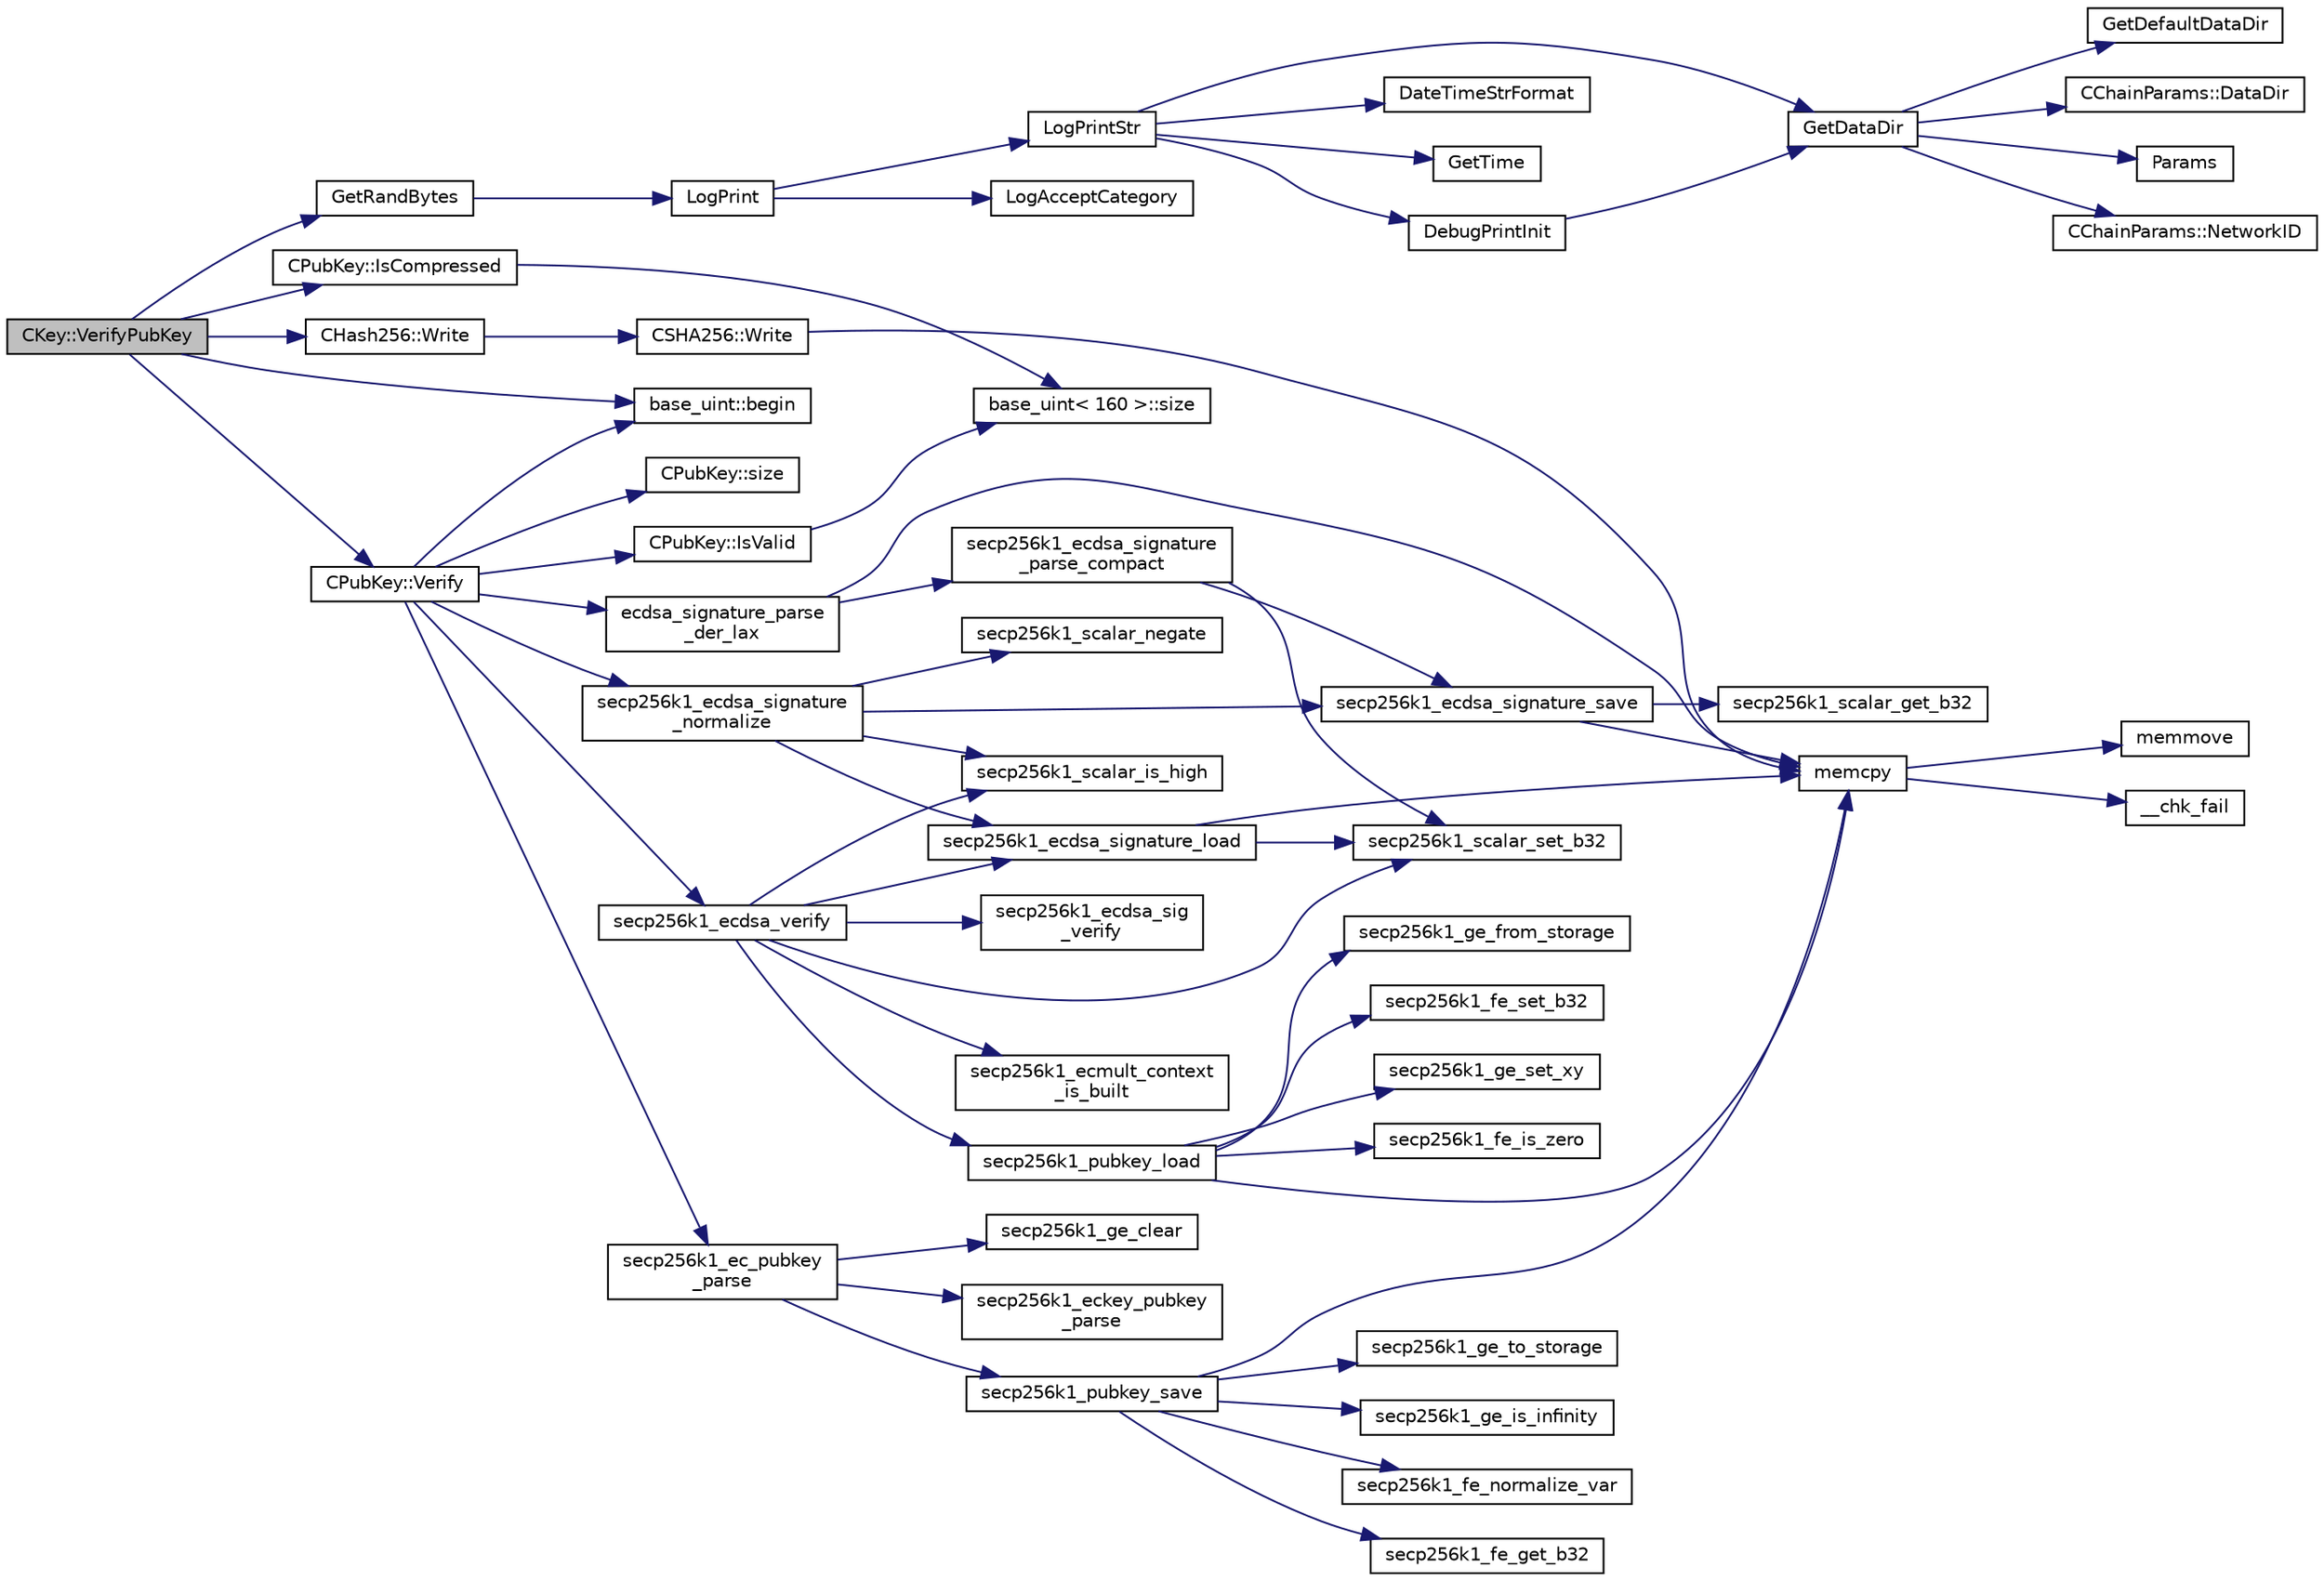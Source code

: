 digraph "CKey::VerifyPubKey"
{
  edge [fontname="Helvetica",fontsize="10",labelfontname="Helvetica",labelfontsize="10"];
  node [fontname="Helvetica",fontsize="10",shape=record];
  rankdir="LR";
  Node762 [label="CKey::VerifyPubKey",height=0.2,width=0.4,color="black", fillcolor="grey75", style="filled", fontcolor="black"];
  Node762 -> Node763 [color="midnightblue",fontsize="10",style="solid",fontname="Helvetica"];
  Node763 [label="CPubKey::IsCompressed",height=0.2,width=0.4,color="black", fillcolor="white", style="filled",URL="$da/d4e/class_c_pub_key.html#a25f8b70340ad20ddab0f80ec4cee9396"];
  Node763 -> Node764 [color="midnightblue",fontsize="10",style="solid",fontname="Helvetica"];
  Node764 [label="base_uint\< 160 \>::size",height=0.2,width=0.4,color="black", fillcolor="white", style="filled",URL="$da/df7/classbase__uint.html#a1f49b034e686269601ea89b0319b8004"];
  Node762 -> Node765 [color="midnightblue",fontsize="10",style="solid",fontname="Helvetica"];
  Node765 [label="GetRandBytes",height=0.2,width=0.4,color="black", fillcolor="white", style="filled",URL="$df/d2d/util_8cpp.html#acf52c2aa8213c7b15e26594a2264ed8a"];
  Node765 -> Node766 [color="midnightblue",fontsize="10",style="solid",fontname="Helvetica"];
  Node766 [label="LogPrint",height=0.2,width=0.4,color="black", fillcolor="white", style="filled",URL="$d8/d3c/util_8h.html#aab1f837a2366f424bdc996fdf6352171"];
  Node766 -> Node767 [color="midnightblue",fontsize="10",style="solid",fontname="Helvetica"];
  Node767 [label="LogAcceptCategory",height=0.2,width=0.4,color="black", fillcolor="white", style="filled",URL="$d8/d3c/util_8h.html#a343d2a13efe00125f78d25dafb0a8d98"];
  Node766 -> Node768 [color="midnightblue",fontsize="10",style="solid",fontname="Helvetica"];
  Node768 [label="LogPrintStr",height=0.2,width=0.4,color="black", fillcolor="white", style="filled",URL="$d8/d3c/util_8h.html#afd4c3002b2797c0560adddb6af3ca1da"];
  Node768 -> Node769 [color="midnightblue",fontsize="10",style="solid",fontname="Helvetica"];
  Node769 [label="DebugPrintInit",height=0.2,width=0.4,color="black", fillcolor="white", style="filled",URL="$df/d2d/util_8cpp.html#a751ff5f21d880737811136b5e0bcea12"];
  Node769 -> Node770 [color="midnightblue",fontsize="10",style="solid",fontname="Helvetica"];
  Node770 [label="GetDataDir",height=0.2,width=0.4,color="black", fillcolor="white", style="filled",URL="$df/d2d/util_8cpp.html#ab83866a054745d4b30a3948a1b44beba"];
  Node770 -> Node771 [color="midnightblue",fontsize="10",style="solid",fontname="Helvetica"];
  Node771 [label="Params",height=0.2,width=0.4,color="black", fillcolor="white", style="filled",URL="$df/dbf/chainparams_8cpp.html#ace5c5b706d71a324a417dd2db394fd4a",tooltip="Return the currently selected parameters. "];
  Node770 -> Node772 [color="midnightblue",fontsize="10",style="solid",fontname="Helvetica"];
  Node772 [label="CChainParams::NetworkID",height=0.2,width=0.4,color="black", fillcolor="white", style="filled",URL="$d1/d4f/class_c_chain_params.html#a90dc493ec0c0325c98c3ac06eb99862b"];
  Node770 -> Node773 [color="midnightblue",fontsize="10",style="solid",fontname="Helvetica"];
  Node773 [label="GetDefaultDataDir",height=0.2,width=0.4,color="black", fillcolor="white", style="filled",URL="$df/d2d/util_8cpp.html#ab272995de020a3bcbf743be630e485c6"];
  Node770 -> Node774 [color="midnightblue",fontsize="10",style="solid",fontname="Helvetica"];
  Node774 [label="CChainParams::DataDir",height=0.2,width=0.4,color="black", fillcolor="white", style="filled",URL="$d1/d4f/class_c_chain_params.html#a959488b5d8e6fe62857940b831d73a78"];
  Node768 -> Node770 [color="midnightblue",fontsize="10",style="solid",fontname="Helvetica"];
  Node768 -> Node775 [color="midnightblue",fontsize="10",style="solid",fontname="Helvetica"];
  Node775 [label="DateTimeStrFormat",height=0.2,width=0.4,color="black", fillcolor="white", style="filled",URL="$df/d2d/util_8cpp.html#a749bc6776c8ec72d7c5e4dea56aee415"];
  Node768 -> Node776 [color="midnightblue",fontsize="10",style="solid",fontname="Helvetica"];
  Node776 [label="GetTime",height=0.2,width=0.4,color="black", fillcolor="white", style="filled",URL="$df/d2d/util_8cpp.html#a46fac5fba8ba905b5f9acb364f5d8c6f"];
  Node762 -> Node777 [color="midnightblue",fontsize="10",style="solid",fontname="Helvetica"];
  Node777 [label="CHash256::Write",height=0.2,width=0.4,color="black", fillcolor="white", style="filled",URL="$d4/dec/class_c_hash256.html#a9cc25033c6435cb28e2e8e377c949a7a"];
  Node777 -> Node778 [color="midnightblue",fontsize="10",style="solid",fontname="Helvetica"];
  Node778 [label="CSHA256::Write",height=0.2,width=0.4,color="black", fillcolor="white", style="filled",URL="$d7/d2e/class_c_s_h_a256.html#a9d7de520a562655da85349372820c883"];
  Node778 -> Node779 [color="midnightblue",fontsize="10",style="solid",fontname="Helvetica"];
  Node779 [label="memcpy",height=0.2,width=0.4,color="black", fillcolor="white", style="filled",URL="$d5/d9f/glibc__compat_8cpp.html#a0f46826ab0466591e136db24394923cf"];
  Node779 -> Node780 [color="midnightblue",fontsize="10",style="solid",fontname="Helvetica"];
  Node780 [label="memmove",height=0.2,width=0.4,color="black", fillcolor="white", style="filled",URL="$d5/d9f/glibc__compat_8cpp.html#a9778d49e9029dd75bc53ecbbf9f5e9a1"];
  Node779 -> Node781 [color="midnightblue",fontsize="10",style="solid",fontname="Helvetica"];
  Node781 [label="__chk_fail",height=0.2,width=0.4,color="black", fillcolor="white", style="filled",URL="$d5/d9f/glibc__compat_8cpp.html#a424ac71631da5ada2976630ff67051d1"];
  Node762 -> Node782 [color="midnightblue",fontsize="10",style="solid",fontname="Helvetica"];
  Node782 [label="base_uint::begin",height=0.2,width=0.4,color="black", fillcolor="white", style="filled",URL="$da/df7/classbase__uint.html#aaa32054bf4e8fbb31d54a75f6065174d"];
  Node762 -> Node783 [color="midnightblue",fontsize="10",style="solid",fontname="Helvetica"];
  Node783 [label="CPubKey::Verify",height=0.2,width=0.4,color="black", fillcolor="white", style="filled",URL="$da/d4e/class_c_pub_key.html#a5b3fef213b227394ca9d0a1e3baa957e"];
  Node783 -> Node784 [color="midnightblue",fontsize="10",style="solid",fontname="Helvetica"];
  Node784 [label="CPubKey::IsValid",height=0.2,width=0.4,color="black", fillcolor="white", style="filled",URL="$da/d4e/class_c_pub_key.html#a4fa94293cf8577fd039b9a133f6c7f30"];
  Node784 -> Node764 [color="midnightblue",fontsize="10",style="solid",fontname="Helvetica"];
  Node783 -> Node785 [color="midnightblue",fontsize="10",style="solid",fontname="Helvetica"];
  Node785 [label="secp256k1_ec_pubkey\l_parse",height=0.2,width=0.4,color="black", fillcolor="white", style="filled",URL="$d7/dd3/secp256k1_8h.html#a4e5dc8952c9a7e791376505ef2023ca1",tooltip="Parse a variable-length public key into the pubkey object. "];
  Node785 -> Node786 [color="midnightblue",fontsize="10",style="solid",fontname="Helvetica"];
  Node786 [label="secp256k1_eckey_pubkey\l_parse",height=0.2,width=0.4,color="black", fillcolor="white", style="filled",URL="$da/dff/eckey_8h.html#ae0cdb1eef2dc770d70aac0ad50a35e9a"];
  Node785 -> Node787 [color="midnightblue",fontsize="10",style="solid",fontname="Helvetica"];
  Node787 [label="secp256k1_pubkey_save",height=0.2,width=0.4,color="black", fillcolor="white", style="filled",URL="$d1/d8c/secp256k1_8c.html#aa061c9c5c861017bef990e5c4653e0f4"];
  Node787 -> Node788 [color="midnightblue",fontsize="10",style="solid",fontname="Helvetica"];
  Node788 [label="secp256k1_ge_to_storage",height=0.2,width=0.4,color="black", fillcolor="white", style="filled",URL="$d9/dd1/group_8h.html#ad6499ae629f998e50d8614869ee3c67f",tooltip="Convert a group element to the storage type. "];
  Node787 -> Node779 [color="midnightblue",fontsize="10",style="solid",fontname="Helvetica"];
  Node787 -> Node789 [color="midnightblue",fontsize="10",style="solid",fontname="Helvetica"];
  Node789 [label="secp256k1_ge_is_infinity",height=0.2,width=0.4,color="black", fillcolor="white", style="filled",URL="$d9/dd1/group_8h.html#ac83592db46af97faf7ba9b9a39a1f6ff",tooltip="Check whether a group element is the point at infinity. "];
  Node787 -> Node790 [color="midnightblue",fontsize="10",style="solid",fontname="Helvetica"];
  Node790 [label="secp256k1_fe_normalize_var",height=0.2,width=0.4,color="black", fillcolor="white", style="filled",URL="$d5/d5a/field_8h.html#a2d45c987537eadb2923c93aa3af9db71",tooltip="Normalize a field element, without constant-time guarantee. "];
  Node787 -> Node791 [color="midnightblue",fontsize="10",style="solid",fontname="Helvetica"];
  Node791 [label="secp256k1_fe_get_b32",height=0.2,width=0.4,color="black", fillcolor="white", style="filled",URL="$d5/d5a/field_8h.html#abb1017649be14b9ac1823be3c573e542",tooltip="Convert a field element to a 32-byte big endian value. "];
  Node785 -> Node792 [color="midnightblue",fontsize="10",style="solid",fontname="Helvetica"];
  Node792 [label="secp256k1_ge_clear",height=0.2,width=0.4,color="black", fillcolor="white", style="filled",URL="$d9/dd1/group_8h.html#a34793cf48794f089bb28597d1a9f23b2",tooltip="Clear a secp256k1_ge to prevent leaking sensitive information. "];
  Node783 -> Node793 [color="midnightblue",fontsize="10",style="solid",fontname="Helvetica"];
  Node793 [label="CPubKey::size",height=0.2,width=0.4,color="black", fillcolor="white", style="filled",URL="$da/d4e/class_c_pub_key.html#a6bb28fcf0a5f799c69f5b7269363b309"];
  Node783 -> Node794 [color="midnightblue",fontsize="10",style="solid",fontname="Helvetica"];
  Node794 [label="ecdsa_signature_parse\l_der_lax",height=0.2,width=0.4,color="black", fillcolor="white", style="filled",URL="$da/d8e/pubkey_8cpp.html#acd68762de13ffb2c909fcf12acfea0fd",tooltip="This function is taken from the libsecp256k1 distribution and implements DER parsing for ECDSA signat..."];
  Node794 -> Node795 [color="midnightblue",fontsize="10",style="solid",fontname="Helvetica"];
  Node795 [label="secp256k1_ecdsa_signature\l_parse_compact",height=0.2,width=0.4,color="black", fillcolor="white", style="filled",URL="$d7/dd3/secp256k1_8h.html#a2aff2802eca3d15ec54298e879579897",tooltip="Parse an ECDSA signature in compact (64 bytes) format. "];
  Node795 -> Node796 [color="midnightblue",fontsize="10",style="solid",fontname="Helvetica"];
  Node796 [label="secp256k1_scalar_set_b32",height=0.2,width=0.4,color="black", fillcolor="white", style="filled",URL="$db/d94/scalar_8h.html#a25cc2d45ae1d1765d07c3313cdf46fa0",tooltip="Set a scalar from a big endian byte array. "];
  Node795 -> Node797 [color="midnightblue",fontsize="10",style="solid",fontname="Helvetica"];
  Node797 [label="secp256k1_ecdsa_signature_save",height=0.2,width=0.4,color="black", fillcolor="white", style="filled",URL="$d1/d8c/secp256k1_8c.html#a94e522f94c4819bebf8e854952eb6a8f"];
  Node797 -> Node779 [color="midnightblue",fontsize="10",style="solid",fontname="Helvetica"];
  Node797 -> Node798 [color="midnightblue",fontsize="10",style="solid",fontname="Helvetica"];
  Node798 [label="secp256k1_scalar_get_b32",height=0.2,width=0.4,color="black", fillcolor="white", style="filled",URL="$db/d94/scalar_8h.html#a4fa08f8af5a23f505b44c9ef1bec1831",tooltip="Convert a scalar to a byte array. "];
  Node794 -> Node779 [color="midnightblue",fontsize="10",style="solid",fontname="Helvetica"];
  Node783 -> Node799 [color="midnightblue",fontsize="10",style="solid",fontname="Helvetica"];
  Node799 [label="secp256k1_ecdsa_signature\l_normalize",height=0.2,width=0.4,color="black", fillcolor="white", style="filled",URL="$d7/dd3/secp256k1_8h.html#a93ec36a19229f08acc5ff1ca613ab3a1",tooltip="Convert a signature to a normalized lower-S form. "];
  Node799 -> Node800 [color="midnightblue",fontsize="10",style="solid",fontname="Helvetica"];
  Node800 [label="secp256k1_ecdsa_signature_load",height=0.2,width=0.4,color="black", fillcolor="white", style="filled",URL="$d1/d8c/secp256k1_8c.html#af2027241c9dfc85fa5b6a3bb5fe41d18"];
  Node800 -> Node779 [color="midnightblue",fontsize="10",style="solid",fontname="Helvetica"];
  Node800 -> Node796 [color="midnightblue",fontsize="10",style="solid",fontname="Helvetica"];
  Node799 -> Node801 [color="midnightblue",fontsize="10",style="solid",fontname="Helvetica"];
  Node801 [label="secp256k1_scalar_is_high",height=0.2,width=0.4,color="black", fillcolor="white", style="filled",URL="$db/d94/scalar_8h.html#aab66620cbbe49bec3c7c02f4a1219c05",tooltip="Check whether a scalar is higher than the group order divided by 2. "];
  Node799 -> Node802 [color="midnightblue",fontsize="10",style="solid",fontname="Helvetica"];
  Node802 [label="secp256k1_scalar_negate",height=0.2,width=0.4,color="black", fillcolor="white", style="filled",URL="$db/d94/scalar_8h.html#aa3f1c1d4536adf835ee256878c222968",tooltip="Compute the complement of a scalar (modulo the group order). "];
  Node799 -> Node797 [color="midnightblue",fontsize="10",style="solid",fontname="Helvetica"];
  Node783 -> Node803 [color="midnightblue",fontsize="10",style="solid",fontname="Helvetica"];
  Node803 [label="secp256k1_ecdsa_verify",height=0.2,width=0.4,color="black", fillcolor="white", style="filled",URL="$d7/dd3/secp256k1_8h.html#a41065390f9039c4140ec04999724987d",tooltip="Verify an ECDSA signature. "];
  Node803 -> Node804 [color="midnightblue",fontsize="10",style="solid",fontname="Helvetica"];
  Node804 [label="secp256k1_ecmult_context\l_is_built",height=0.2,width=0.4,color="black", fillcolor="white", style="filled",URL="$d2/d94/ecmult_8h.html#aa4f6f213989d3ec35850c40c8f1b313b"];
  Node803 -> Node796 [color="midnightblue",fontsize="10",style="solid",fontname="Helvetica"];
  Node803 -> Node800 [color="midnightblue",fontsize="10",style="solid",fontname="Helvetica"];
  Node803 -> Node801 [color="midnightblue",fontsize="10",style="solid",fontname="Helvetica"];
  Node803 -> Node805 [color="midnightblue",fontsize="10",style="solid",fontname="Helvetica"];
  Node805 [label="secp256k1_pubkey_load",height=0.2,width=0.4,color="black", fillcolor="white", style="filled",URL="$d1/d8c/secp256k1_8c.html#a9966ec041e71010d1593ae2211ffb843"];
  Node805 -> Node779 [color="midnightblue",fontsize="10",style="solid",fontname="Helvetica"];
  Node805 -> Node806 [color="midnightblue",fontsize="10",style="solid",fontname="Helvetica"];
  Node806 [label="secp256k1_ge_from_storage",height=0.2,width=0.4,color="black", fillcolor="white", style="filled",URL="$d9/dd1/group_8h.html#a8c1e7f328284d9ba56404bb8d99bf765",tooltip="Convert a group element back from the storage type. "];
  Node805 -> Node807 [color="midnightblue",fontsize="10",style="solid",fontname="Helvetica"];
  Node807 [label="secp256k1_fe_set_b32",height=0.2,width=0.4,color="black", fillcolor="white", style="filled",URL="$d5/d5a/field_8h.html#a5c86a65052e3b135919c00fe2233a43d",tooltip="Set a field element equal to 32-byte big endian value. "];
  Node805 -> Node808 [color="midnightblue",fontsize="10",style="solid",fontname="Helvetica"];
  Node808 [label="secp256k1_ge_set_xy",height=0.2,width=0.4,color="black", fillcolor="white", style="filled",URL="$d9/dd1/group_8h.html#a34ab3d1a9a0a7ff0ed1cedff9db5f73c",tooltip="Set a group element equal to the point with given X and Y coordinates. "];
  Node805 -> Node809 [color="midnightblue",fontsize="10",style="solid",fontname="Helvetica"];
  Node809 [label="secp256k1_fe_is_zero",height=0.2,width=0.4,color="black", fillcolor="white", style="filled",URL="$d5/d5a/field_8h.html#a619ec4805df6cc54d70e6682ceebd098",tooltip="Verify whether a field element is zero. "];
  Node803 -> Node810 [color="midnightblue",fontsize="10",style="solid",fontname="Helvetica"];
  Node810 [label="secp256k1_ecdsa_sig\l_verify",height=0.2,width=0.4,color="black", fillcolor="white", style="filled",URL="$d5/d5d/ecdsa_8h.html#a6e24b57323f9c38b266c5e28b60c92bd"];
  Node783 -> Node782 [color="midnightblue",fontsize="10",style="solid",fontname="Helvetica"];
}
